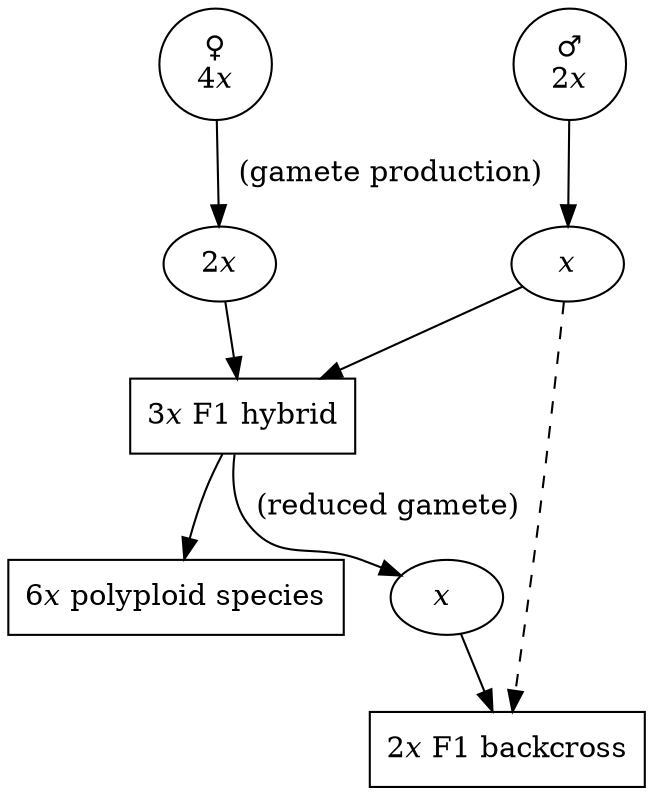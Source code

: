 digraph "Backcross triploid" {
"♀
4𝑥" -> "2𝑥" [label="  (gamete production)"]
"♂
2𝑥" -> "𝑥" 
"3𝑥 F1 hybrid" [shape="box"]

"𝑥" -> "3𝑥 F1 hybrid" 
"2𝑥" -> "3𝑥 F1 hybrid" 

"2𝑥 F1 backcross" [shape="box"]
"6𝑥 polyploid species" [shape="box"]
"3𝑥 F1 hybrid" -> "6𝑥 polyploid species"

"3𝑥 F1 hybrid" -> "𝑥 " [label=" (reduced gamete)  "]
"𝑥" -> "2𝑥 F1 backcross" [style="dashed"]
"𝑥 " -> "2𝑥 F1 backcross"
 

}